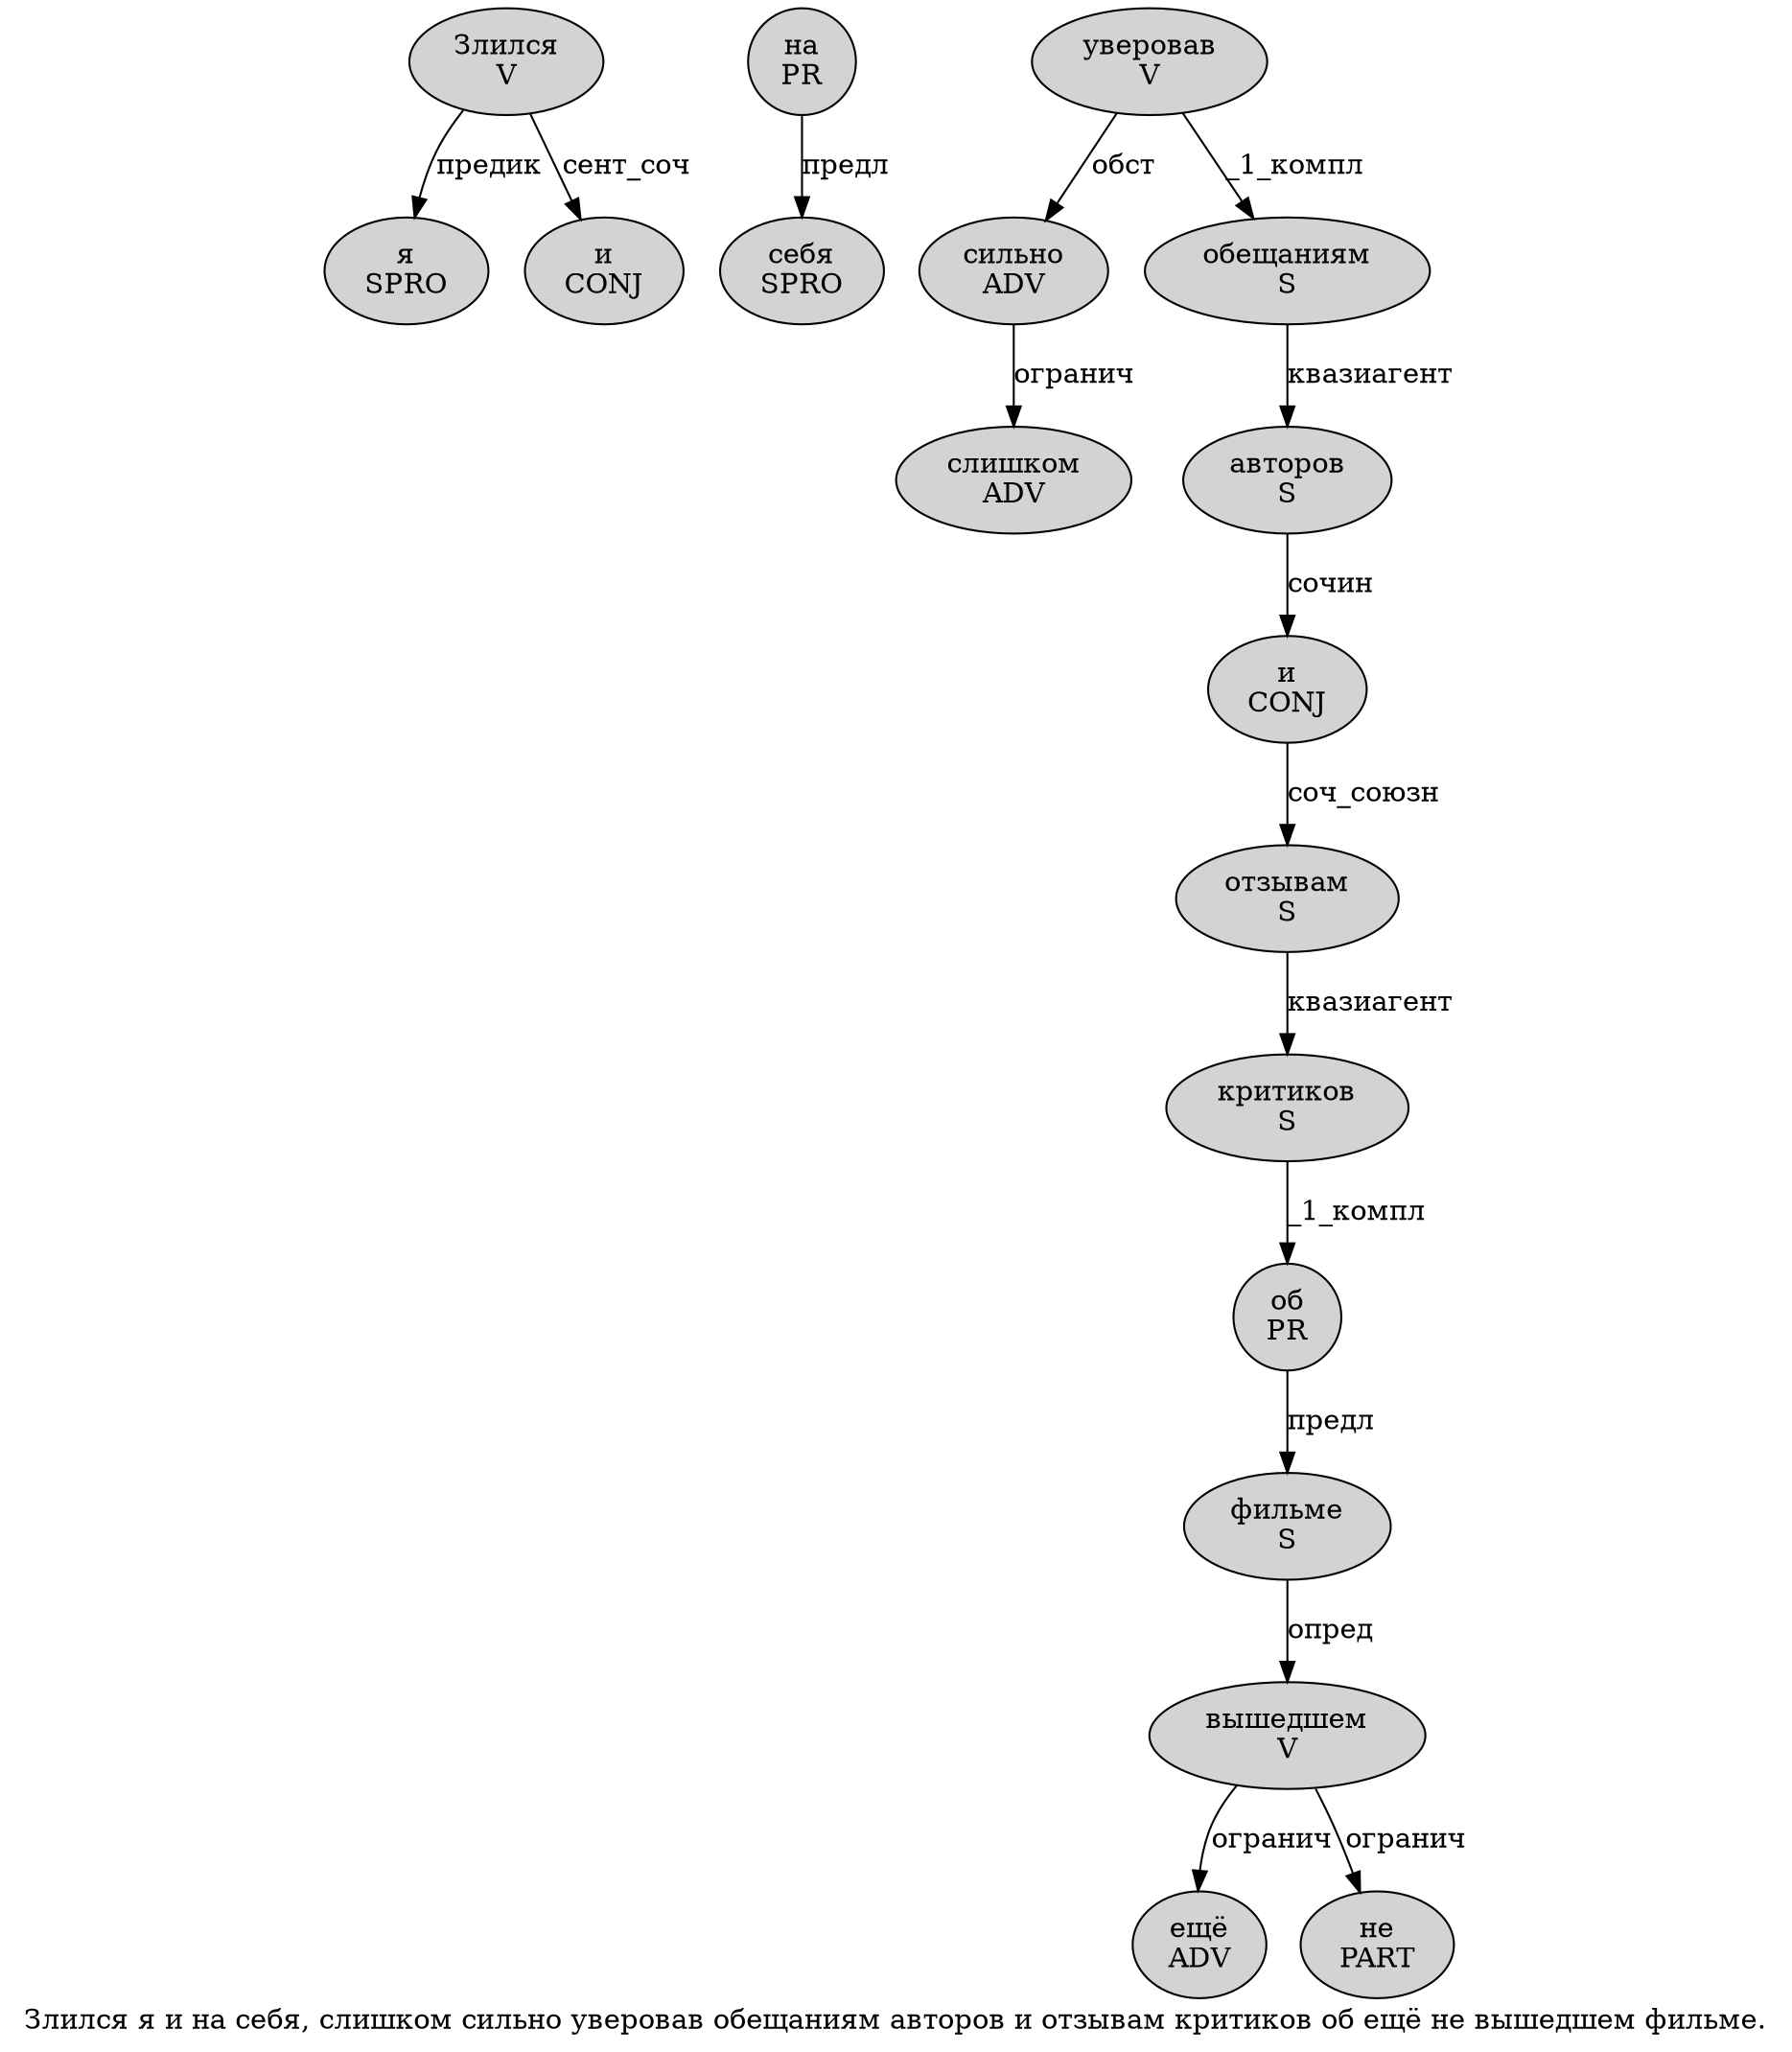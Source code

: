 digraph SENTENCE_4581 {
	graph [label="Злился я и на себя, слишком сильно уверовав обещаниям авторов и отзывам критиков об ещё не вышедшем фильме."]
	node [style=filled]
		0 [label="Злился
V" color="" fillcolor=lightgray penwidth=1 shape=ellipse]
		1 [label="я
SPRO" color="" fillcolor=lightgray penwidth=1 shape=ellipse]
		2 [label="и
CONJ" color="" fillcolor=lightgray penwidth=1 shape=ellipse]
		3 [label="на
PR" color="" fillcolor=lightgray penwidth=1 shape=ellipse]
		4 [label="себя
SPRO" color="" fillcolor=lightgray penwidth=1 shape=ellipse]
		6 [label="слишком
ADV" color="" fillcolor=lightgray penwidth=1 shape=ellipse]
		7 [label="сильно
ADV" color="" fillcolor=lightgray penwidth=1 shape=ellipse]
		8 [label="уверовав
V" color="" fillcolor=lightgray penwidth=1 shape=ellipse]
		9 [label="обещаниям
S" color="" fillcolor=lightgray penwidth=1 shape=ellipse]
		10 [label="авторов
S" color="" fillcolor=lightgray penwidth=1 shape=ellipse]
		11 [label="и
CONJ" color="" fillcolor=lightgray penwidth=1 shape=ellipse]
		12 [label="отзывам
S" color="" fillcolor=lightgray penwidth=1 shape=ellipse]
		13 [label="критиков
S" color="" fillcolor=lightgray penwidth=1 shape=ellipse]
		14 [label="об
PR" color="" fillcolor=lightgray penwidth=1 shape=ellipse]
		15 [label="ещё
ADV" color="" fillcolor=lightgray penwidth=1 shape=ellipse]
		16 [label="не
PART" color="" fillcolor=lightgray penwidth=1 shape=ellipse]
		17 [label="вышедшем
V" color="" fillcolor=lightgray penwidth=1 shape=ellipse]
		18 [label="фильме
S" color="" fillcolor=lightgray penwidth=1 shape=ellipse]
			0 -> 1 [label="предик"]
			0 -> 2 [label="сент_соч"]
			9 -> 10 [label="квазиагент"]
			3 -> 4 [label="предл"]
			11 -> 12 [label="соч_союзн"]
			8 -> 7 [label="обст"]
			8 -> 9 [label="_1_компл"]
			10 -> 11 [label="сочин"]
			18 -> 17 [label="опред"]
			7 -> 6 [label="огранич"]
			12 -> 13 [label="квазиагент"]
			17 -> 15 [label="огранич"]
			17 -> 16 [label="огранич"]
			13 -> 14 [label="_1_компл"]
			14 -> 18 [label="предл"]
}